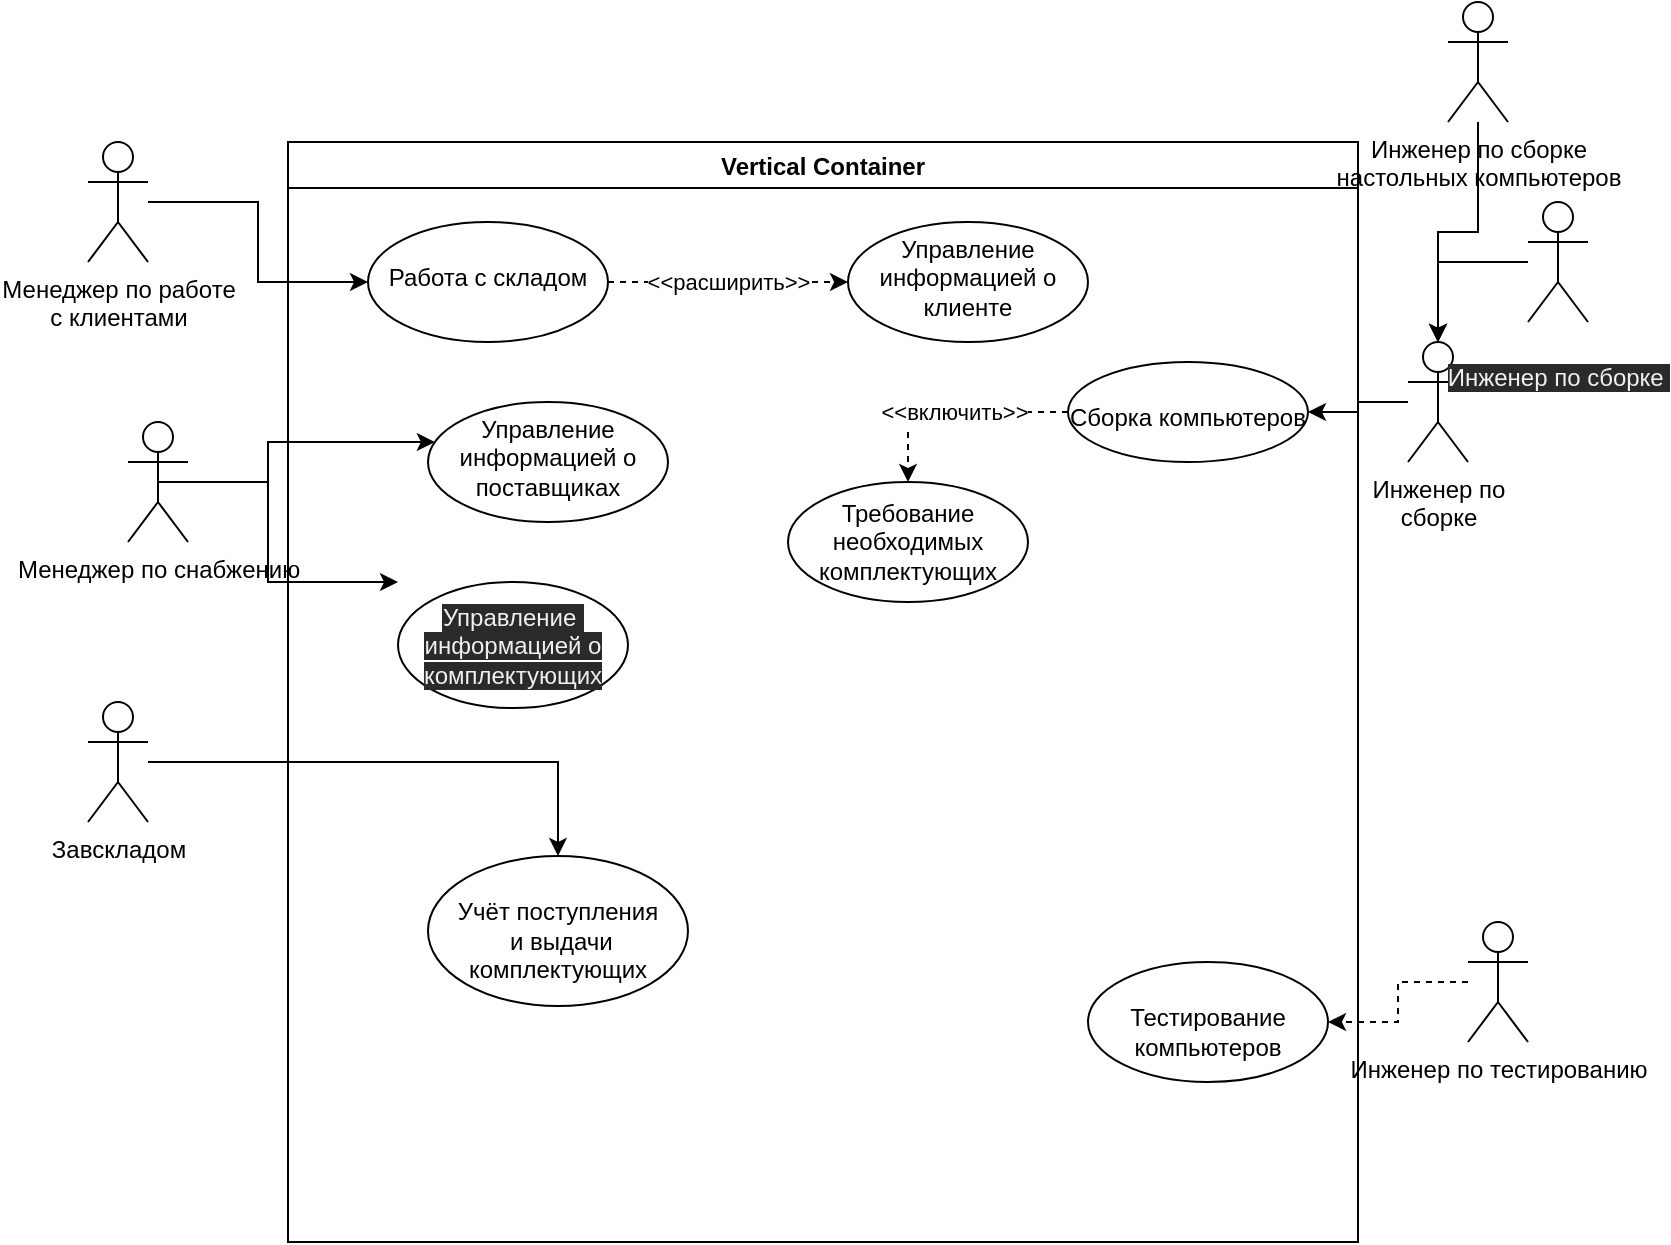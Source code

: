<mxfile version="20.7.4" type="github">
  <diagram id="Hbg6vU6cVSz0Por5-F1F" name="Страница 1">
    <mxGraphModel dx="1877" dy="590" grid="1" gridSize="10" guides="1" tooltips="1" connect="1" arrows="1" fold="1" page="1" pageScale="1" pageWidth="827" pageHeight="1169" math="0" shadow="0">
      <root>
        <mxCell id="0" />
        <mxCell id="1" parent="0" />
        <mxCell id="1uURDah9pJ2b1rGeT5Ur-2" value="Vertical Container" style="swimlane;" parent="1" vertex="1">
          <mxGeometry x="140" y="210" width="535" height="550" as="geometry" />
        </mxCell>
        <mxCell id="1uURDah9pJ2b1rGeT5Ur-21" value="&amp;lt;&amp;lt;расширить&amp;gt;&amp;gt;" style="edgeStyle=orthogonalEdgeStyle;rounded=0;orthogonalLoop=1;jettySize=auto;html=1;dashed=1;" parent="1uURDah9pJ2b1rGeT5Ur-2" source="1uURDah9pJ2b1rGeT5Ur-14" target="1uURDah9pJ2b1rGeT5Ur-20" edge="1">
          <mxGeometry relative="1" as="geometry" />
        </mxCell>
        <mxCell id="1uURDah9pJ2b1rGeT5Ur-14" value="&lt;br&gt;Работа с складом" style="ellipse;whiteSpace=wrap;html=1;verticalAlign=top;" parent="1uURDah9pJ2b1rGeT5Ur-2" vertex="1">
          <mxGeometry x="40" y="40" width="120" height="60" as="geometry" />
        </mxCell>
        <mxCell id="1uURDah9pJ2b1rGeT5Ur-16" value="Управление информацией о поставщиках" style="ellipse;whiteSpace=wrap;html=1;verticalAlign=top;" parent="1uURDah9pJ2b1rGeT5Ur-2" vertex="1">
          <mxGeometry x="70" y="130" width="120" height="60" as="geometry" />
        </mxCell>
        <mxCell id="1uURDah9pJ2b1rGeT5Ur-18" value="&lt;br&gt;Учёт поступления&lt;br&gt;&amp;nbsp;и выдачи комплектующих" style="ellipse;whiteSpace=wrap;html=1;verticalAlign=top;" parent="1uURDah9pJ2b1rGeT5Ur-2" vertex="1">
          <mxGeometry x="70" y="357" width="130" height="75" as="geometry" />
        </mxCell>
        <mxCell id="1uURDah9pJ2b1rGeT5Ur-20" value="Управление информацией о клиенте" style="ellipse;whiteSpace=wrap;html=1;verticalAlign=top;" parent="1uURDah9pJ2b1rGeT5Ur-2" vertex="1">
          <mxGeometry x="280" y="40" width="120" height="60" as="geometry" />
        </mxCell>
        <mxCell id="1uURDah9pJ2b1rGeT5Ur-26" value="&lt;span style=&quot;color: rgb(240, 240, 240); font-family: Helvetica; font-size: 12px; font-style: normal; font-variant-ligatures: normal; font-variant-caps: normal; font-weight: 400; letter-spacing: normal; orphans: 2; text-align: center; text-indent: 0px; text-transform: none; widows: 2; word-spacing: 0px; -webkit-text-stroke-width: 0px; background-color: rgb(42, 42, 42); text-decoration-thickness: initial; text-decoration-style: initial; text-decoration-color: initial; float: none; display: inline !important;&quot;&gt;Управление&lt;span&gt;&amp;nbsp;&lt;br&gt;информацией о комплектующих&lt;/span&gt;&lt;/span&gt;" style="ellipse;whiteSpace=wrap;html=1;" parent="1uURDah9pJ2b1rGeT5Ur-2" vertex="1">
          <mxGeometry x="55" y="220" width="115" height="63" as="geometry" />
        </mxCell>
        <mxCell id="1uURDah9pJ2b1rGeT5Ur-29" value="&lt;br&gt;Сборка компьютеров" style="ellipse;whiteSpace=wrap;html=1;verticalAlign=top;" parent="1uURDah9pJ2b1rGeT5Ur-2" vertex="1">
          <mxGeometry x="390" y="110" width="120" height="50" as="geometry" />
        </mxCell>
        <mxCell id="1uURDah9pJ2b1rGeT5Ur-32" value="Требование необходимых комплектующих" style="ellipse;whiteSpace=wrap;html=1;" parent="1uURDah9pJ2b1rGeT5Ur-2" vertex="1">
          <mxGeometry x="250" y="170" width="120" height="60" as="geometry" />
        </mxCell>
        <mxCell id="1uURDah9pJ2b1rGeT5Ur-31" value="&amp;lt;&amp;lt;включить&amp;gt;&amp;gt;" style="edgeStyle=orthogonalEdgeStyle;rounded=0;orthogonalLoop=1;jettySize=auto;html=1;dashed=1;" parent="1uURDah9pJ2b1rGeT5Ur-2" source="1uURDah9pJ2b1rGeT5Ur-29" target="1uURDah9pJ2b1rGeT5Ur-32" edge="1">
          <mxGeometry relative="1" as="geometry">
            <mxPoint x="300" y="180" as="targetPoint" />
          </mxGeometry>
        </mxCell>
        <mxCell id="1uURDah9pJ2b1rGeT5Ur-33" value="&lt;br&gt;Тестирование компьютеров" style="ellipse;whiteSpace=wrap;html=1;verticalAlign=top;" parent="1uURDah9pJ2b1rGeT5Ur-2" vertex="1">
          <mxGeometry x="400" y="410" width="120" height="60" as="geometry" />
        </mxCell>
        <mxCell id="1uURDah9pJ2b1rGeT5Ur-34" value="" style="edgeStyle=orthogonalEdgeStyle;rounded=0;orthogonalLoop=1;jettySize=auto;html=1;dashed=1;" parent="1" source="1uURDah9pJ2b1rGeT5Ur-3" target="1uURDah9pJ2b1rGeT5Ur-33" edge="1">
          <mxGeometry relative="1" as="geometry" />
        </mxCell>
        <mxCell id="1uURDah9pJ2b1rGeT5Ur-3" value="Инженер по тестированию" style="shape=umlActor;verticalLabelPosition=bottom;verticalAlign=top;html=1;outlineConnect=0;" parent="1" vertex="1">
          <mxGeometry x="730" y="600" width="30" height="60" as="geometry" />
        </mxCell>
        <mxCell id="1uURDah9pJ2b1rGeT5Ur-30" value="" style="edgeStyle=orthogonalEdgeStyle;rounded=0;orthogonalLoop=1;jettySize=auto;html=1;" parent="1" source="1uURDah9pJ2b1rGeT5Ur-4" target="1uURDah9pJ2b1rGeT5Ur-29" edge="1">
          <mxGeometry relative="1" as="geometry" />
        </mxCell>
        <mxCell id="1uURDah9pJ2b1rGeT5Ur-4" value="Инженер по &lt;br&gt;сборке" style="shape=umlActor;verticalLabelPosition=bottom;verticalAlign=top;html=1;outlineConnect=0;" parent="1" vertex="1">
          <mxGeometry x="700" y="310" width="30" height="60" as="geometry" />
        </mxCell>
        <mxCell id="1uURDah9pJ2b1rGeT5Ur-12" value="" style="edgeStyle=orthogonalEdgeStyle;rounded=0;orthogonalLoop=1;jettySize=auto;html=1;" parent="1" source="1uURDah9pJ2b1rGeT5Ur-5" target="1uURDah9pJ2b1rGeT5Ur-4" edge="1">
          <mxGeometry relative="1" as="geometry" />
        </mxCell>
        <mxCell id="1uURDah9pJ2b1rGeT5Ur-5" value="&#xa;&lt;span style=&quot;color: rgb(240, 240, 240); font-family: Helvetica; font-size: 12px; font-style: normal; font-variant-ligatures: normal; font-variant-caps: normal; font-weight: 400; letter-spacing: normal; orphans: 2; text-align: center; text-indent: 0px; text-transform: none; widows: 2; word-spacing: 0px; -webkit-text-stroke-width: 0px; background-color: rgb(42, 42, 42); text-decoration-thickness: initial; text-decoration-style: initial; text-decoration-color: initial; float: none; display: inline !important;&quot;&gt;Инженер по сборке&lt;span&gt;&amp;nbsp;&lt;/span&gt;&lt;/span&gt;&#xa;&#xa;" style="shape=umlActor;verticalLabelPosition=bottom;verticalAlign=top;html=1;outlineConnect=0;" parent="1" vertex="1">
          <mxGeometry x="760" y="240" width="30" height="60" as="geometry" />
        </mxCell>
        <mxCell id="1uURDah9pJ2b1rGeT5Ur-13" value="" style="edgeStyle=orthogonalEdgeStyle;rounded=0;orthogonalLoop=1;jettySize=auto;html=1;" parent="1" source="1uURDah9pJ2b1rGeT5Ur-6" target="1uURDah9pJ2b1rGeT5Ur-4" edge="1">
          <mxGeometry relative="1" as="geometry" />
        </mxCell>
        <mxCell id="1uURDah9pJ2b1rGeT5Ur-27" value="" style="edgeStyle=orthogonalEdgeStyle;rounded=0;orthogonalLoop=1;jettySize=auto;html=1;" parent="1" source="1uURDah9pJ2b1rGeT5Ur-6" target="1uURDah9pJ2b1rGeT5Ur-4" edge="1">
          <mxGeometry relative="1" as="geometry" />
        </mxCell>
        <mxCell id="1uURDah9pJ2b1rGeT5Ur-6" value="Инженер по сборке &lt;br&gt;настольных компьютеров" style="shape=umlActor;verticalLabelPosition=bottom;verticalAlign=top;html=1;outlineConnect=0;" parent="1" vertex="1">
          <mxGeometry x="720" y="140" width="30" height="60" as="geometry" />
        </mxCell>
        <mxCell id="1uURDah9pJ2b1rGeT5Ur-19" value="" style="edgeStyle=orthogonalEdgeStyle;rounded=0;orthogonalLoop=1;jettySize=auto;html=1;" parent="1" source="1uURDah9pJ2b1rGeT5Ur-7" target="1uURDah9pJ2b1rGeT5Ur-18" edge="1">
          <mxGeometry relative="1" as="geometry" />
        </mxCell>
        <mxCell id="1uURDah9pJ2b1rGeT5Ur-7" value="Завскладом" style="shape=umlActor;verticalLabelPosition=bottom;verticalAlign=top;html=1;outlineConnect=0;" parent="1" vertex="1">
          <mxGeometry x="40" y="490" width="30" height="60" as="geometry" />
        </mxCell>
        <mxCell id="1uURDah9pJ2b1rGeT5Ur-17" value="" style="edgeStyle=orthogonalEdgeStyle;rounded=0;orthogonalLoop=1;jettySize=auto;html=1;" parent="1" source="1uURDah9pJ2b1rGeT5Ur-8" target="1uURDah9pJ2b1rGeT5Ur-16" edge="1">
          <mxGeometry relative="1" as="geometry">
            <Array as="points">
              <mxPoint x="130" y="380" />
              <mxPoint x="130" y="360" />
            </Array>
          </mxGeometry>
        </mxCell>
        <mxCell id="1uURDah9pJ2b1rGeT5Ur-25" style="edgeStyle=orthogonalEdgeStyle;rounded=0;orthogonalLoop=1;jettySize=auto;html=1;exitX=0.5;exitY=0.5;exitDx=0;exitDy=0;exitPerimeter=0;" parent="1" source="1uURDah9pJ2b1rGeT5Ur-8" edge="1">
          <mxGeometry relative="1" as="geometry">
            <mxPoint x="195" y="430" as="targetPoint" />
            <Array as="points">
              <mxPoint x="130" y="380" />
              <mxPoint x="130" y="430" />
            </Array>
          </mxGeometry>
        </mxCell>
        <mxCell id="1uURDah9pJ2b1rGeT5Ur-8" value="Менеджер по&amp;nbsp;снабжению" style="shape=umlActor;verticalLabelPosition=bottom;verticalAlign=top;html=1;outlineConnect=0;" parent="1" vertex="1">
          <mxGeometry x="60" y="350" width="30" height="60" as="geometry" />
        </mxCell>
        <mxCell id="1uURDah9pJ2b1rGeT5Ur-15" value="" style="edgeStyle=orthogonalEdgeStyle;rounded=0;orthogonalLoop=1;jettySize=auto;html=1;" parent="1" source="1uURDah9pJ2b1rGeT5Ur-9" target="1uURDah9pJ2b1rGeT5Ur-14" edge="1">
          <mxGeometry relative="1" as="geometry" />
        </mxCell>
        <mxCell id="1uURDah9pJ2b1rGeT5Ur-9" value="Менеджер по работе&lt;br&gt;с клиентами" style="shape=umlActor;verticalLabelPosition=bottom;verticalAlign=top;html=1;outlineConnect=0;" parent="1" vertex="1">
          <mxGeometry x="40" y="210" width="30" height="60" as="geometry" />
        </mxCell>
      </root>
    </mxGraphModel>
  </diagram>
</mxfile>
